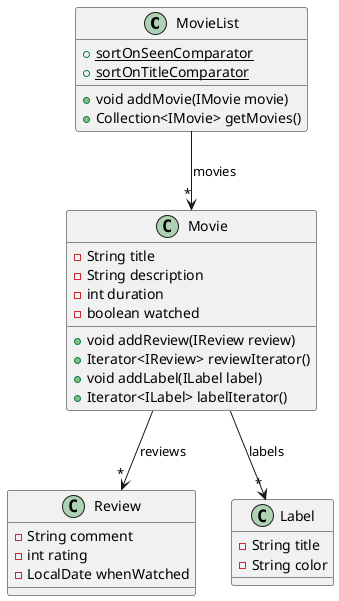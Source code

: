 @startuml
allow_mixing
class MovieList{
  +{static} sortOnSeenComparator
  +{static} sortOnTitleComparator
  + void addMovie(IMovie movie)
  + Collection<IMovie> getMovies()
}
class Movie{
  - String title
  - String description
  - int duration
  - boolean watched
  + void addReview(IReview review)
  + Iterator<IReview> reviewIterator()
  + void addLabel(ILabel label)
  + Iterator<ILabel> labelIterator()
}

class Review{
  - String comment
  - int rating
  - LocalDate whenWatched
}

class Label{
  - String title
  - String color
}


MovieList --> "*" Movie : movies
Movie --> "*" Review : reviews
Movie --> "*" Label : labels

@enduml